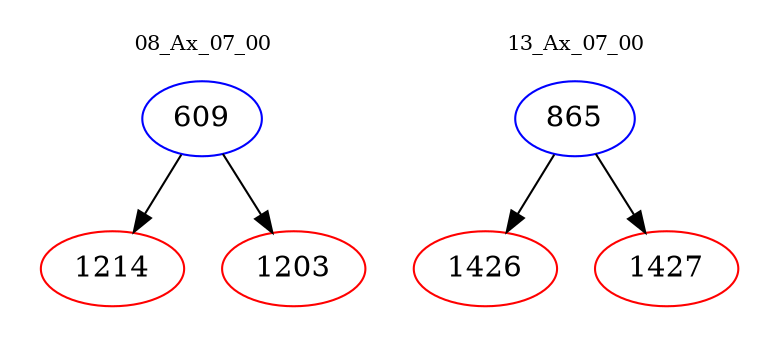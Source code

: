 digraph{
subgraph cluster_0 {
color = white
label = "08_Ax_07_00";
fontsize=10;
T0_609 [label="609", color="blue"]
T0_609 -> T0_1214 [color="black"]
T0_1214 [label="1214", color="red"]
T0_609 -> T0_1203 [color="black"]
T0_1203 [label="1203", color="red"]
}
subgraph cluster_1 {
color = white
label = "13_Ax_07_00";
fontsize=10;
T1_865 [label="865", color="blue"]
T1_865 -> T1_1426 [color="black"]
T1_1426 [label="1426", color="red"]
T1_865 -> T1_1427 [color="black"]
T1_1427 [label="1427", color="red"]
}
}
